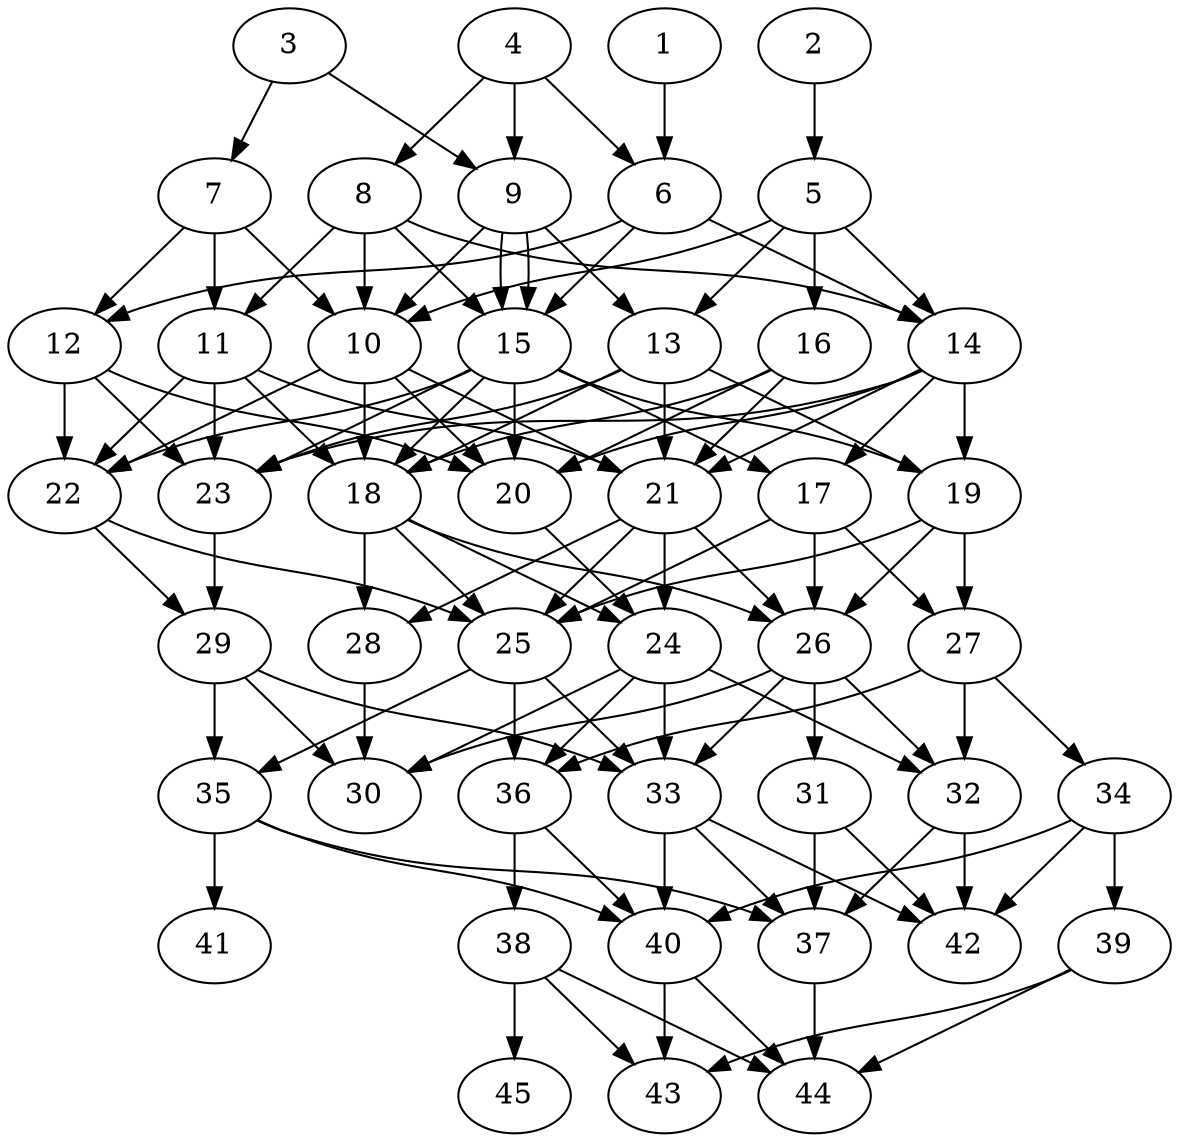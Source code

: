 // DAG automatically generated by daggen at Thu Oct  3 14:07:25 2019
// ./daggen --dot -n 45 --ccr 0.3 --fat 0.5 --regular 0.7 --density 0.7 --mindata 5242880 --maxdata 52428800 
digraph G {
  1 [size="70468267", alpha="0.06", expect_size="21140480"] 
  1 -> 6 [size ="21140480"]
  2 [size="34355200", alpha="0.15", expect_size="10306560"] 
  2 -> 5 [size ="10306560"]
  3 [size="154026667", alpha="0.19", expect_size="46208000"] 
  3 -> 7 [size ="46208000"]
  3 -> 9 [size ="46208000"]
  4 [size="140598613", alpha="0.01", expect_size="42179584"] 
  4 -> 6 [size ="42179584"]
  4 -> 8 [size ="42179584"]
  4 -> 9 [size ="42179584"]
  5 [size="57794560", alpha="0.18", expect_size="17338368"] 
  5 -> 10 [size ="17338368"]
  5 -> 13 [size ="17338368"]
  5 -> 14 [size ="17338368"]
  5 -> 16 [size ="17338368"]
  6 [size="128651947", alpha="0.20", expect_size="38595584"] 
  6 -> 12 [size ="38595584"]
  6 -> 14 [size ="38595584"]
  6 -> 15 [size ="38595584"]
  7 [size="129471147", alpha="0.02", expect_size="38841344"] 
  7 -> 10 [size ="38841344"]
  7 -> 11 [size ="38841344"]
  7 -> 12 [size ="38841344"]
  8 [size="106799787", alpha="0.06", expect_size="32039936"] 
  8 -> 10 [size ="32039936"]
  8 -> 11 [size ="32039936"]
  8 -> 14 [size ="32039936"]
  8 -> 15 [size ="32039936"]
  9 [size="147042987", alpha="0.05", expect_size="44112896"] 
  9 -> 10 [size ="44112896"]
  9 -> 13 [size ="44112896"]
  9 -> 15 [size ="44112896"]
  9 -> 15 [size ="44112896"]
  10 [size="106458453", alpha="0.17", expect_size="31937536"] 
  10 -> 18 [size ="31937536"]
  10 -> 20 [size ="31937536"]
  10 -> 21 [size ="31937536"]
  10 -> 22 [size ="31937536"]
  11 [size="140916053", alpha="0.08", expect_size="42274816"] 
  11 -> 18 [size ="42274816"]
  11 -> 21 [size ="42274816"]
  11 -> 22 [size ="42274816"]
  11 -> 23 [size ="42274816"]
  12 [size="27740160", alpha="0.13", expect_size="8322048"] 
  12 -> 20 [size ="8322048"]
  12 -> 22 [size ="8322048"]
  12 -> 23 [size ="8322048"]
  13 [size="142926507", alpha="0.13", expect_size="42877952"] 
  13 -> 18 [size ="42877952"]
  13 -> 19 [size ="42877952"]
  13 -> 21 [size ="42877952"]
  13 -> 23 [size ="42877952"]
  14 [size="132792320", alpha="0.13", expect_size="39837696"] 
  14 -> 17 [size ="39837696"]
  14 -> 19 [size ="39837696"]
  14 -> 20 [size ="39837696"]
  14 -> 21 [size ="39837696"]
  14 -> 23 [size ="39837696"]
  15 [size="139400533", alpha="0.14", expect_size="41820160"] 
  15 -> 17 [size ="41820160"]
  15 -> 18 [size ="41820160"]
  15 -> 19 [size ="41820160"]
  15 -> 20 [size ="41820160"]
  15 -> 22 [size ="41820160"]
  15 -> 23 [size ="41820160"]
  16 [size="121354240", alpha="0.09", expect_size="36406272"] 
  16 -> 18 [size ="36406272"]
  16 -> 20 [size ="36406272"]
  16 -> 21 [size ="36406272"]
  17 [size="120401920", alpha="0.06", expect_size="36120576"] 
  17 -> 25 [size ="36120576"]
  17 -> 26 [size ="36120576"]
  17 -> 27 [size ="36120576"]
  18 [size="138007893", alpha="0.06", expect_size="41402368"] 
  18 -> 24 [size ="41402368"]
  18 -> 25 [size ="41402368"]
  18 -> 26 [size ="41402368"]
  18 -> 28 [size ="41402368"]
  19 [size="26251947", alpha="0.06", expect_size="7875584"] 
  19 -> 25 [size ="7875584"]
  19 -> 26 [size ="7875584"]
  19 -> 27 [size ="7875584"]
  20 [size="69341867", alpha="0.02", expect_size="20802560"] 
  20 -> 24 [size ="20802560"]
  21 [size="45373440", alpha="0.05", expect_size="13612032"] 
  21 -> 24 [size ="13612032"]
  21 -> 25 [size ="13612032"]
  21 -> 26 [size ="13612032"]
  21 -> 28 [size ="13612032"]
  22 [size="110950400", alpha="0.09", expect_size="33285120"] 
  22 -> 25 [size ="33285120"]
  22 -> 29 [size ="33285120"]
  23 [size="58460160", alpha="0.12", expect_size="17538048"] 
  23 -> 29 [size ="17538048"]
  24 [size="157726720", alpha="0.09", expect_size="47318016"] 
  24 -> 30 [size ="47318016"]
  24 -> 32 [size ="47318016"]
  24 -> 33 [size ="47318016"]
  24 -> 36 [size ="47318016"]
  25 [size="103980373", alpha="0.12", expect_size="31194112"] 
  25 -> 33 [size ="31194112"]
  25 -> 35 [size ="31194112"]
  25 -> 36 [size ="31194112"]
  26 [size="55398400", alpha="0.09", expect_size="16619520"] 
  26 -> 30 [size ="16619520"]
  26 -> 31 [size ="16619520"]
  26 -> 32 [size ="16619520"]
  26 -> 33 [size ="16619520"]
  27 [size="128778240", alpha="0.01", expect_size="38633472"] 
  27 -> 32 [size ="38633472"]
  27 -> 34 [size ="38633472"]
  27 -> 36 [size ="38633472"]
  28 [size="173922987", alpha="0.03", expect_size="52176896"] 
  28 -> 30 [size ="52176896"]
  29 [size="67293867", alpha="0.03", expect_size="20188160"] 
  29 -> 30 [size ="20188160"]
  29 -> 33 [size ="20188160"]
  29 -> 35 [size ="20188160"]
  30 [size="113947307", alpha="0.13", expect_size="34184192"] 
  31 [size="128570027", alpha="0.19", expect_size="38571008"] 
  31 -> 37 [size ="38571008"]
  31 -> 42 [size ="38571008"]
  32 [size="164157440", alpha="0.07", expect_size="49247232"] 
  32 -> 37 [size ="49247232"]
  32 -> 42 [size ="49247232"]
  33 [size="80305493", alpha="0.10", expect_size="24091648"] 
  33 -> 37 [size ="24091648"]
  33 -> 40 [size ="24091648"]
  33 -> 42 [size ="24091648"]
  34 [size="170850987", alpha="0.08", expect_size="51255296"] 
  34 -> 39 [size ="51255296"]
  34 -> 40 [size ="51255296"]
  34 -> 42 [size ="51255296"]
  35 [size="87060480", alpha="0.02", expect_size="26118144"] 
  35 -> 37 [size ="26118144"]
  35 -> 40 [size ="26118144"]
  35 -> 41 [size ="26118144"]
  36 [size="26542080", alpha="0.09", expect_size="7962624"] 
  36 -> 38 [size ="7962624"]
  36 -> 40 [size ="7962624"]
  37 [size="100468053", alpha="0.09", expect_size="30140416"] 
  37 -> 44 [size ="30140416"]
  38 [size="106267307", alpha="0.04", expect_size="31880192"] 
  38 -> 43 [size ="31880192"]
  38 -> 44 [size ="31880192"]
  38 -> 45 [size ="31880192"]
  39 [size="133259947", alpha="0.00", expect_size="39977984"] 
  39 -> 43 [size ="39977984"]
  39 -> 44 [size ="39977984"]
  40 [size="153726293", alpha="0.03", expect_size="46117888"] 
  40 -> 43 [size ="46117888"]
  40 -> 44 [size ="46117888"]
  41 [size="99365547", alpha="0.10", expect_size="29809664"] 
  42 [size="93617493", alpha="0.08", expect_size="28085248"] 
  43 [size="146749440", alpha="0.12", expect_size="44024832"] 
  44 [size="69635413", alpha="0.13", expect_size="20890624"] 
  45 [size="134884693", alpha="0.05", expect_size="40465408"] 
}
